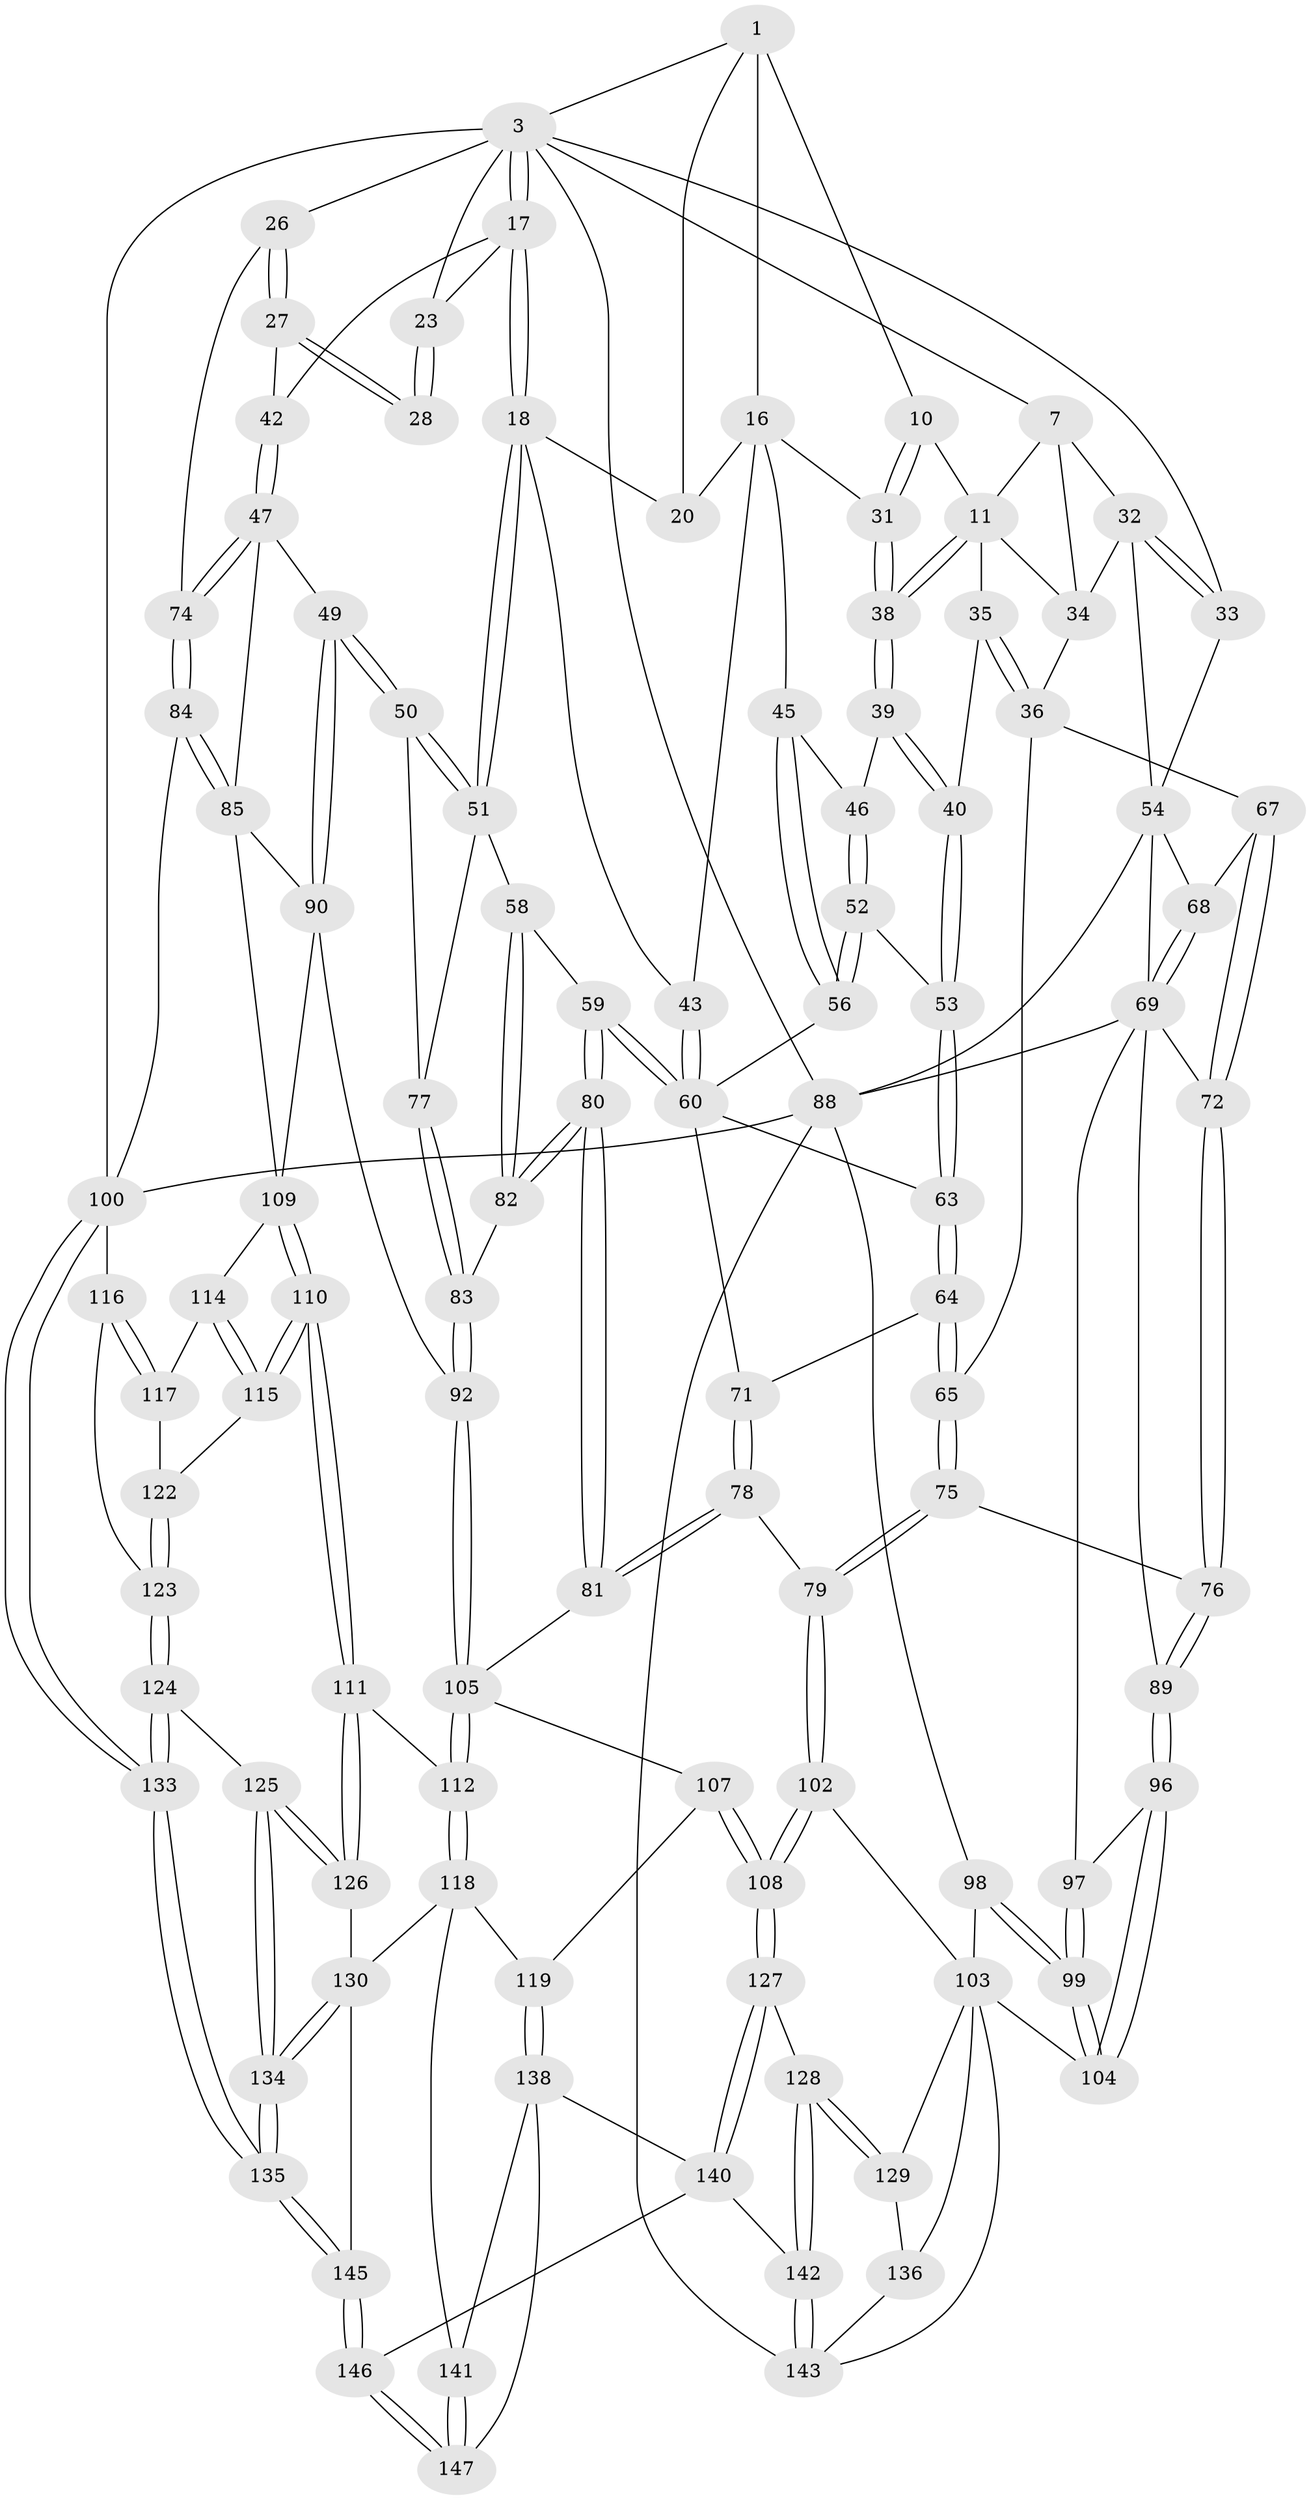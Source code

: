 // original degree distribution, {3: 0.013513513513513514, 5: 0.5405405405405406, 4: 0.22972972972972974, 6: 0.21621621621621623}
// Generated by graph-tools (version 1.1) at 2025/21/03/04/25 18:21:22]
// undirected, 103 vertices, 254 edges
graph export_dot {
graph [start="1"]
  node [color=gray90,style=filled];
  1 [pos="+0.4339096842792696+0",super="+2+9"];
  3 [pos="+0.6543667037552205+0",super="+4"];
  7 [pos="+0+0",super="+8+22"];
  10 [pos="+0.3668245422270847+0.06048076297279663"];
  11 [pos="+0.3395041512353263+0.08976388312874738",super="+12"];
  16 [pos="+0.4382689874748365+0.07630001714236725",super="+29"];
  17 [pos="+0.7472799770269639+0.1424319805448371",super="+25"];
  18 [pos="+0.6411392497363894+0.19617378717667236",super="+19"];
  20 [pos="+0.5750547477279615+0.09756290832236636"];
  23 [pos="+0.9188699601132344+0",super="+24"];
  26 [pos="+1+0.10376506559219523"];
  27 [pos="+0.9154425069059764+0.14129684352273467"];
  28 [pos="+0.9127386088269466+0.12689054402738112"];
  31 [pos="+0.42418254854589027+0.1600879736279542"];
  32 [pos="+0.1177429649082621+0.15859704114753403",super="+41"];
  33 [pos="+0+0.1450955123368463"];
  34 [pos="+0.2203511215533993+0.20612416748854298",super="+37"];
  35 [pos="+0.30622678496642397+0.2192040044331296"];
  36 [pos="+0.24133364445572397+0.23454184638233846",super="+66"];
  38 [pos="+0.37969804171523913+0.18315243959292074"];
  39 [pos="+0.36179460309676503+0.20691756677446863"];
  40 [pos="+0.35108940943767636+0.21565149935778136"];
  42 [pos="+0.8640774188923743+0.25435395026382396"];
  43 [pos="+0.5391206880173708+0.2418386957262371"];
  45 [pos="+0.49409469920678345+0.24014010668497768"];
  46 [pos="+0.4075912280422286+0.22821309575423743"];
  47 [pos="+0.8825701174973071+0.32129546108447554",super="+48"];
  49 [pos="+0.8397049244731125+0.3636122081602393"];
  50 [pos="+0.8023875612239475+0.3711525144395243"];
  51 [pos="+0.6495605489928463+0.216375412247045",super="+57"];
  52 [pos="+0.4514588405695715+0.26886310019122606"];
  53 [pos="+0.36785851210683684+0.2503033747935934"];
  54 [pos="+0.0762259314112525+0.28233172590479594",super="+55"];
  56 [pos="+0.45914947617736185+0.2736416346686196"];
  58 [pos="+0.5806863589355815+0.39529312117797666"];
  59 [pos="+0.558912905655581+0.3896144525059867"];
  60 [pos="+0.5512685366890512+0.38716251180623923",super="+61"];
  63 [pos="+0.39166194823055245+0.31520318414260534"];
  64 [pos="+0.33474359122610325+0.39072347481918696"];
  65 [pos="+0.2646333869518208+0.4367007168443582"];
  67 [pos="+0.10965462578854146+0.3274463023186631"];
  68 [pos="+0.08985210144593606+0.31421778851751797"];
  69 [pos="+0.01951167677446898+0.4078245167900005",super="+73"];
  71 [pos="+0.5166108582234346+0.39591880395050405"];
  72 [pos="+0.09499607507023608+0.4393582256124476"];
  74 [pos="+1+0.29843416622783353"];
  75 [pos="+0.26342727146330697+0.44383535563911464"];
  76 [pos="+0.24288596688410335+0.45783804247917836"];
  77 [pos="+0.7730100037846883+0.3889436538923303"];
  78 [pos="+0.4273828710071911+0.5347779697269937"];
  79 [pos="+0.3757786192344463+0.5348666651647798"];
  80 [pos="+0.5169908916192464+0.5912377406273939"];
  81 [pos="+0.5113945765421182+0.5963272105533679"];
  82 [pos="+0.6084850076856447+0.5178860735554369"];
  83 [pos="+0.7050160564978442+0.5557529370394751"];
  84 [pos="+1+0.6557602861865861"];
  85 [pos="+1+0.638641451584861",super="+93"];
  88 [pos="+0+0.4938473693548874",super="+94"];
  89 [pos="+0.180577958577897+0.574496735941132"];
  90 [pos="+0.8932112217778152+0.548658516380473",super="+91"];
  92 [pos="+0.7124896677189313+0.5788366897500562"];
  96 [pos="+0.16514783572994432+0.6273895568870873"];
  97 [pos="+0.04442723116872806+0.5363210375986396"];
  98 [pos="+0+0.7310924362233003"];
  99 [pos="+0+0.6648186178527106"];
  100 [pos="+1+1",super="+101"];
  102 [pos="+0.32008346298730406+0.7177726967217881"];
  103 [pos="+0.18114975969191308+0.6773024350522592",super="+120"];
  104 [pos="+0.16213939748803474+0.6496222790757031"];
  105 [pos="+0.5509242369621035+0.6595754512173083",super="+106"];
  107 [pos="+0.4097293979112335+0.8032056158691845"];
  108 [pos="+0.3831869660636062+0.8032895346708607"];
  109 [pos="+0.7345969593471733+0.6336901901017159",super="+113"];
  110 [pos="+0.6991572988392465+0.7609666628242564"];
  111 [pos="+0.6939438768332065+0.7664719502656537"];
  112 [pos="+0.6779506210601065+0.7667568082135295"];
  114 [pos="+0.8615233097966669+0.7139727636380798"];
  115 [pos="+0.772697643140182+0.7541915144910828"];
  116 [pos="+0.944511132165007+0.8194119144386538"];
  117 [pos="+0.877025899510202+0.7530372434487634"];
  118 [pos="+0.6157430565514536+0.8114530052929297",super="+132"];
  119 [pos="+0.4362016272234853+0.821089438524779"];
  122 [pos="+0.8359614949587091+0.7999087941175804"];
  123 [pos="+0.843760699220552+0.8446224717326929"];
  124 [pos="+0.8228973627619588+0.8664413425741867"];
  125 [pos="+0.7668438352423756+0.8710498358626936"];
  126 [pos="+0.7293837008249826+0.8419432941541064"];
  127 [pos="+0.38220292365213815+0.8044622659238387"];
  128 [pos="+0.2514761510113458+0.890756832968272"];
  129 [pos="+0.23291148559271033+0.8839257464376719"];
  130 [pos="+0.6842161093582292+0.9037625915755092",super="+131"];
  133 [pos="+1+1"];
  134 [pos="+0.769665784470473+1"];
  135 [pos="+0.7909312089749725+1"];
  136 [pos="+0.1691016101217703+0.9126290519210442"];
  138 [pos="+0.48828443829238377+0.9069554848563445",super="+139"];
  140 [pos="+0.36608620370862677+1",super="+148"];
  141 [pos="+0.5432402920991083+0.9317755376241149"];
  142 [pos="+0.2267468516042994+1"];
  143 [pos="+0.06631503405770958+1",super="+144"];
  145 [pos="+0.7435859821422279+1"];
  146 [pos="+0.5948164748744496+1"];
  147 [pos="+0.5631408804318285+1"];
  1 -- 16 [weight=2];
  1 -- 3;
  1 -- 20;
  1 -- 10;
  3 -- 17;
  3 -- 17;
  3 -- 33;
  3 -- 100;
  3 -- 23;
  3 -- 7;
  3 -- 26;
  3 -- 88;
  7 -- 34;
  7 -- 32;
  7 -- 11;
  10 -- 11;
  10 -- 31;
  10 -- 31;
  11 -- 38;
  11 -- 38;
  11 -- 35;
  11 -- 34;
  16 -- 20;
  16 -- 43;
  16 -- 45;
  16 -- 31;
  17 -- 18;
  17 -- 18;
  17 -- 42;
  17 -- 23;
  18 -- 51;
  18 -- 51;
  18 -- 43;
  18 -- 20;
  23 -- 28 [weight=2];
  23 -- 28;
  26 -- 27;
  26 -- 27;
  26 -- 74;
  27 -- 28;
  27 -- 28;
  27 -- 42;
  31 -- 38;
  31 -- 38;
  32 -- 33;
  32 -- 33;
  32 -- 54;
  32 -- 34;
  33 -- 54;
  34 -- 36;
  35 -- 36;
  35 -- 36;
  35 -- 40;
  36 -- 65;
  36 -- 67;
  38 -- 39;
  38 -- 39;
  39 -- 40;
  39 -- 40;
  39 -- 46;
  40 -- 53;
  40 -- 53;
  42 -- 47;
  42 -- 47;
  43 -- 60;
  43 -- 60;
  45 -- 46;
  45 -- 56;
  45 -- 56;
  46 -- 52;
  46 -- 52;
  47 -- 74;
  47 -- 74;
  47 -- 49;
  47 -- 85;
  49 -- 50;
  49 -- 50;
  49 -- 90;
  49 -- 90;
  50 -- 51;
  50 -- 51;
  50 -- 77;
  51 -- 58;
  51 -- 77;
  52 -- 53;
  52 -- 56;
  52 -- 56;
  53 -- 63;
  53 -- 63;
  54 -- 68;
  54 -- 88;
  54 -- 69;
  56 -- 60;
  58 -- 59;
  58 -- 82;
  58 -- 82;
  59 -- 60;
  59 -- 60;
  59 -- 80;
  59 -- 80;
  60 -- 71;
  60 -- 63;
  63 -- 64;
  63 -- 64;
  64 -- 65;
  64 -- 65;
  64 -- 71;
  65 -- 75;
  65 -- 75;
  67 -- 68;
  67 -- 72;
  67 -- 72;
  68 -- 69;
  68 -- 69;
  69 -- 97;
  69 -- 72;
  69 -- 89;
  69 -- 88;
  71 -- 78;
  71 -- 78;
  72 -- 76;
  72 -- 76;
  74 -- 84;
  74 -- 84;
  75 -- 76;
  75 -- 79;
  75 -- 79;
  76 -- 89;
  76 -- 89;
  77 -- 83;
  77 -- 83;
  78 -- 79;
  78 -- 81;
  78 -- 81;
  79 -- 102;
  79 -- 102;
  80 -- 81;
  80 -- 81;
  80 -- 82;
  80 -- 82;
  81 -- 105;
  82 -- 83;
  83 -- 92;
  83 -- 92;
  84 -- 85;
  84 -- 85;
  84 -- 100;
  85 -- 90;
  85 -- 109;
  88 -- 98;
  88 -- 100;
  88 -- 143;
  89 -- 96;
  89 -- 96;
  90 -- 92;
  90 -- 109;
  92 -- 105;
  92 -- 105;
  96 -- 97;
  96 -- 104;
  96 -- 104;
  97 -- 99;
  97 -- 99;
  98 -- 99;
  98 -- 99;
  98 -- 103;
  99 -- 104;
  99 -- 104;
  100 -- 133;
  100 -- 133;
  100 -- 116;
  102 -- 103;
  102 -- 108;
  102 -- 108;
  103 -- 104;
  103 -- 129;
  103 -- 136;
  103 -- 143;
  105 -- 112;
  105 -- 112;
  105 -- 107;
  107 -- 108;
  107 -- 108;
  107 -- 119;
  108 -- 127;
  108 -- 127;
  109 -- 110;
  109 -- 110;
  109 -- 114;
  110 -- 111;
  110 -- 111;
  110 -- 115;
  110 -- 115;
  111 -- 112;
  111 -- 126;
  111 -- 126;
  112 -- 118;
  112 -- 118;
  114 -- 115;
  114 -- 115;
  114 -- 117;
  115 -- 122;
  116 -- 117;
  116 -- 117;
  116 -- 123;
  117 -- 122;
  118 -- 119;
  118 -- 130;
  118 -- 141;
  119 -- 138;
  119 -- 138;
  122 -- 123;
  122 -- 123;
  123 -- 124;
  123 -- 124;
  124 -- 125;
  124 -- 133;
  124 -- 133;
  125 -- 126;
  125 -- 126;
  125 -- 134;
  125 -- 134;
  126 -- 130;
  127 -- 128;
  127 -- 140;
  127 -- 140;
  128 -- 129;
  128 -- 129;
  128 -- 142;
  128 -- 142;
  129 -- 136;
  130 -- 134;
  130 -- 134;
  130 -- 145;
  133 -- 135;
  133 -- 135;
  134 -- 135;
  134 -- 135;
  135 -- 145;
  135 -- 145;
  136 -- 143;
  138 -- 141;
  138 -- 147;
  138 -- 140;
  140 -- 146;
  140 -- 142;
  141 -- 147;
  141 -- 147;
  142 -- 143;
  142 -- 143;
  145 -- 146;
  145 -- 146;
  146 -- 147;
  146 -- 147;
}
